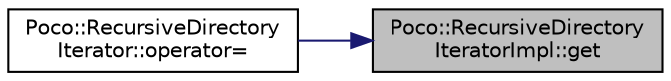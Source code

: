 digraph "Poco::RecursiveDirectoryIteratorImpl::get"
{
 // LATEX_PDF_SIZE
  edge [fontname="Helvetica",fontsize="10",labelfontname="Helvetica",labelfontsize="10"];
  node [fontname="Helvetica",fontsize="10",shape=record];
  rankdir="RL";
  Node1 [label="Poco::RecursiveDirectory\lIteratorImpl::get",height=0.2,width=0.4,color="black", fillcolor="grey75", style="filled", fontcolor="black",tooltip=" "];
  Node1 -> Node2 [dir="back",color="midnightblue",fontsize="10",style="solid"];
  Node2 [label="Poco::RecursiveDirectory\lIterator::operator=",height=0.2,width=0.4,color="black", fillcolor="white", style="filled",URL="$classPoco_1_1RecursiveDirectoryIterator.html#ab8f369891e42cbe275fcabee7931597e",tooltip=" "];
}
